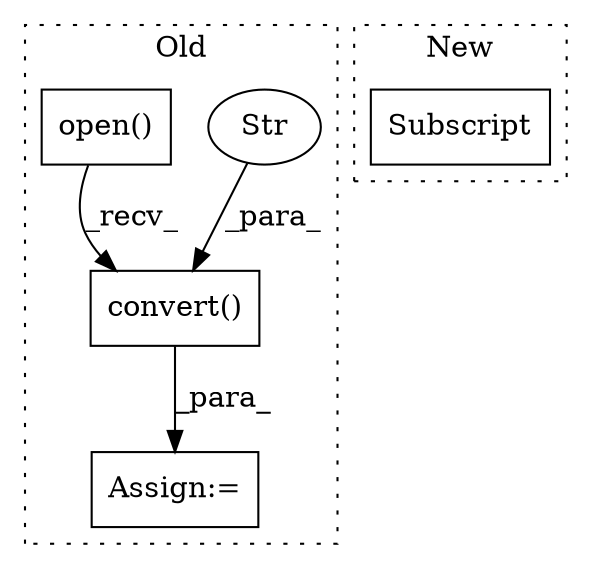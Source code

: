 digraph G {
subgraph cluster0 {
1 [label="convert()" a="75" s="2403,2442" l="34,1" shape="box"];
3 [label="Str" a="66" s="2437" l="5" shape="ellipse"];
4 [label="open()" a="75" s="2403,2427" l="11,1" shape="box"];
5 [label="Assign:=" a="68" s="2945" l="3" shape="box"];
label = "Old";
style="dotted";
}
subgraph cluster1 {
2 [label="Subscript" a="63" s="1236,0" l="24,0" shape="box"];
label = "New";
style="dotted";
}
1 -> 5 [label="_para_"];
3 -> 1 [label="_para_"];
4 -> 1 [label="_recv_"];
}